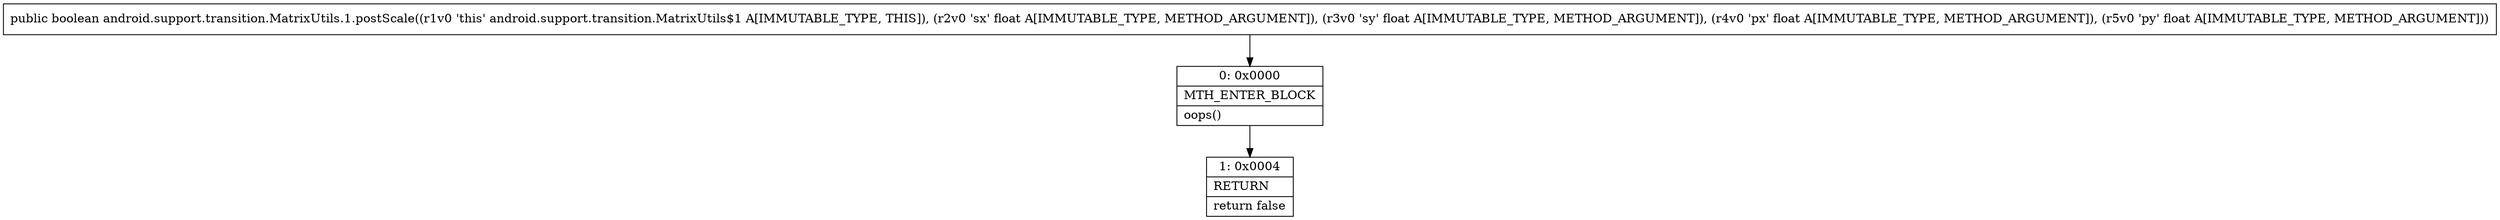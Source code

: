 digraph "CFG forandroid.support.transition.MatrixUtils.1.postScale(FFFF)Z" {
Node_0 [shape=record,label="{0\:\ 0x0000|MTH_ENTER_BLOCK\l|oops()\l}"];
Node_1 [shape=record,label="{1\:\ 0x0004|RETURN\l|return false\l}"];
MethodNode[shape=record,label="{public boolean android.support.transition.MatrixUtils.1.postScale((r1v0 'this' android.support.transition.MatrixUtils$1 A[IMMUTABLE_TYPE, THIS]), (r2v0 'sx' float A[IMMUTABLE_TYPE, METHOD_ARGUMENT]), (r3v0 'sy' float A[IMMUTABLE_TYPE, METHOD_ARGUMENT]), (r4v0 'px' float A[IMMUTABLE_TYPE, METHOD_ARGUMENT]), (r5v0 'py' float A[IMMUTABLE_TYPE, METHOD_ARGUMENT])) }"];
MethodNode -> Node_0;
Node_0 -> Node_1;
}

